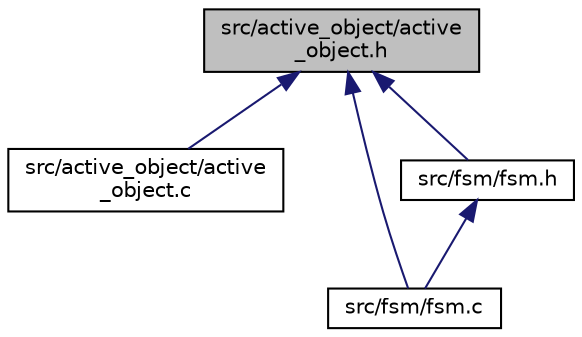 digraph "src/active_object/active_object.h"
{
 // LATEX_PDF_SIZE
  edge [fontname="Helvetica",fontsize="10",labelfontname="Helvetica",labelfontsize="10"];
  node [fontname="Helvetica",fontsize="10",shape=record];
  Node1 [label="src/active_object/active\l_object.h",height=0.2,width=0.4,color="black", fillcolor="grey75", style="filled", fontcolor="black",tooltip="Active Object Design Pattern Implementation."];
  Node1 -> Node2 [dir="back",color="midnightblue",fontsize="10",style="solid",fontname="Helvetica"];
  Node2 [label="src/active_object/active\l_object.c",height=0.2,width=0.4,color="black", fillcolor="white", style="filled",URL="$active__object_8c.html",tooltip=" "];
  Node1 -> Node3 [dir="back",color="midnightblue",fontsize="10",style="solid",fontname="Helvetica"];
  Node3 [label="src/fsm/fsm.c",height=0.2,width=0.4,color="black", fillcolor="white", style="filled",URL="$fsm_8c.html",tooltip=" "];
  Node1 -> Node4 [dir="back",color="midnightblue",fontsize="10",style="solid",fontname="Helvetica"];
  Node4 [label="src/fsm/fsm.h",height=0.2,width=0.4,color="black", fillcolor="white", style="filled",URL="$fsm_8h.html",tooltip="FSM for Active Object - A Hybrid of Mealy and Moore State Machines."];
  Node4 -> Node3 [dir="back",color="midnightblue",fontsize="10",style="solid",fontname="Helvetica"];
}

